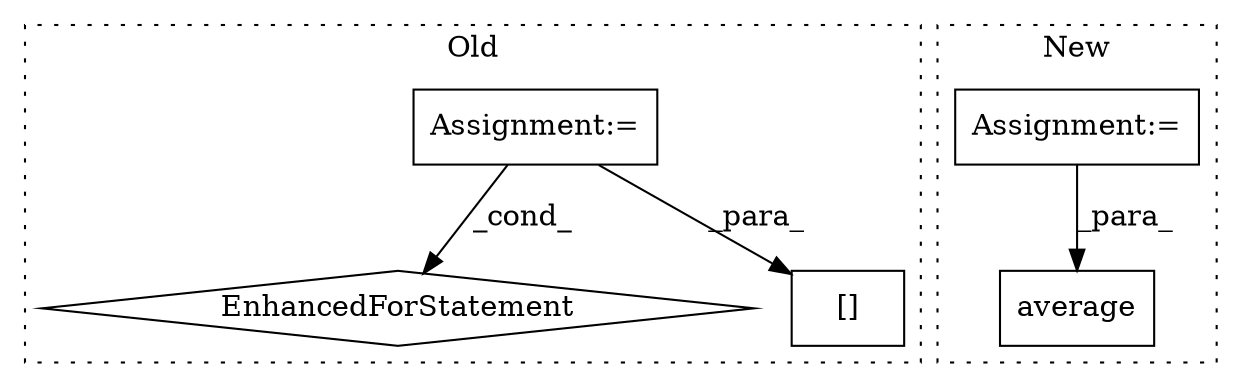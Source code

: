 digraph G {
subgraph cluster0 {
1 [label="EnhancedForStatement" a="70" s="709,785" l="53,2" shape="diamond"];
3 [label="Assignment:=" a="7" s="709,785" l="53,2" shape="box"];
5 [label="[]" a="2" s="835,847" l="11,1" shape="box"];
label = "Old";
style="dotted";
}
subgraph cluster1 {
2 [label="average" a="32" s="758,776" l="8,1" shape="box"];
4 [label="Assignment:=" a="7" s="431" l="12" shape="box"];
label = "New";
style="dotted";
}
3 -> 1 [label="_cond_"];
3 -> 5 [label="_para_"];
4 -> 2 [label="_para_"];
}